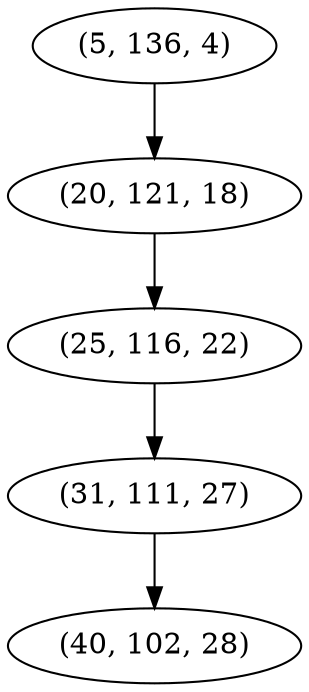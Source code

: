 digraph tree {
    "(5, 136, 4)";
    "(20, 121, 18)";
    "(25, 116, 22)";
    "(31, 111, 27)";
    "(40, 102, 28)";
    "(5, 136, 4)" -> "(20, 121, 18)";
    "(20, 121, 18)" -> "(25, 116, 22)";
    "(25, 116, 22)" -> "(31, 111, 27)";
    "(31, 111, 27)" -> "(40, 102, 28)";
}
